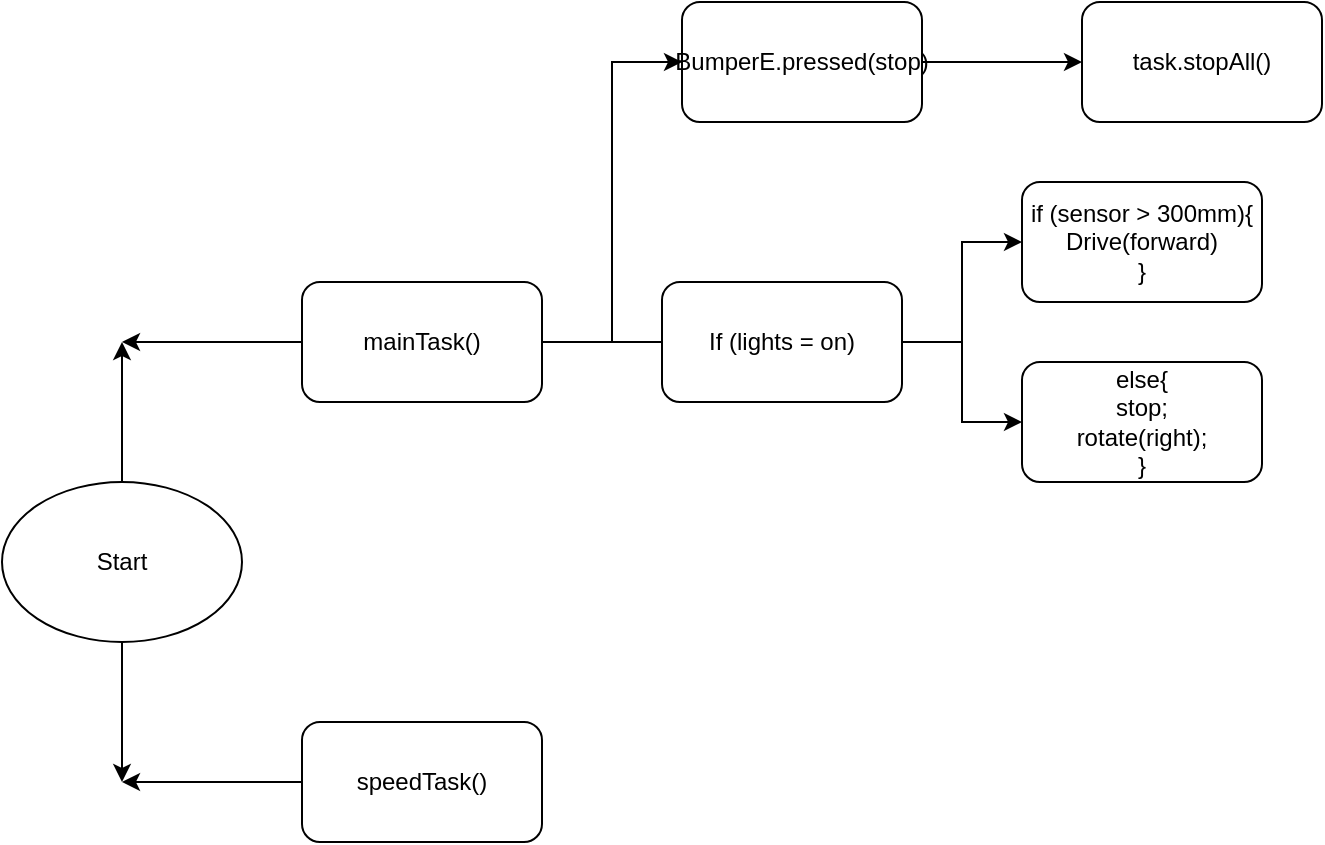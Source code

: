 <mxfile version="20.8.5" type="github">
  <diagram id="Hh9mBltEBBYd4GxImdHt" name="Page-1">
    <mxGraphModel dx="1434" dy="788" grid="1" gridSize="10" guides="1" tooltips="1" connect="1" arrows="1" fold="1" page="1" pageScale="1" pageWidth="850" pageHeight="1100" math="0" shadow="0">
      <root>
        <mxCell id="0" />
        <mxCell id="1" parent="0" />
        <mxCell id="cPJrAUq1hi2ilmZjBuvy-9" style="edgeStyle=orthogonalEdgeStyle;rounded=0;orthogonalLoop=1;jettySize=auto;html=1;" edge="1" parent="1" source="cPJrAUq1hi2ilmZjBuvy-1">
          <mxGeometry relative="1" as="geometry">
            <mxPoint x="130" y="190" as="targetPoint" />
          </mxGeometry>
        </mxCell>
        <mxCell id="cPJrAUq1hi2ilmZjBuvy-11" style="edgeStyle=orthogonalEdgeStyle;rounded=0;orthogonalLoop=1;jettySize=auto;html=1;" edge="1" parent="1" source="cPJrAUq1hi2ilmZjBuvy-1">
          <mxGeometry relative="1" as="geometry">
            <mxPoint x="130" y="410" as="targetPoint" />
          </mxGeometry>
        </mxCell>
        <mxCell id="cPJrAUq1hi2ilmZjBuvy-1" value="Start" style="ellipse;whiteSpace=wrap;html=1;" vertex="1" parent="1">
          <mxGeometry x="70" y="260" width="120" height="80" as="geometry" />
        </mxCell>
        <mxCell id="cPJrAUq1hi2ilmZjBuvy-10" style="edgeStyle=orthogonalEdgeStyle;rounded=0;orthogonalLoop=1;jettySize=auto;html=1;" edge="1" parent="1" source="cPJrAUq1hi2ilmZjBuvy-2">
          <mxGeometry relative="1" as="geometry">
            <mxPoint x="130" y="190" as="targetPoint" />
          </mxGeometry>
        </mxCell>
        <mxCell id="cPJrAUq1hi2ilmZjBuvy-14" style="edgeStyle=orthogonalEdgeStyle;rounded=0;orthogonalLoop=1;jettySize=auto;html=1;entryX=0;entryY=0.5;entryDx=0;entryDy=0;" edge="1" parent="1" source="cPJrAUq1hi2ilmZjBuvy-2" target="cPJrAUq1hi2ilmZjBuvy-13">
          <mxGeometry relative="1" as="geometry" />
        </mxCell>
        <mxCell id="cPJrAUq1hi2ilmZjBuvy-2" value="mainTask()" style="rounded=1;whiteSpace=wrap;html=1;" vertex="1" parent="1">
          <mxGeometry x="220" y="160" width="120" height="60" as="geometry" />
        </mxCell>
        <mxCell id="cPJrAUq1hi2ilmZjBuvy-12" style="edgeStyle=orthogonalEdgeStyle;rounded=0;orthogonalLoop=1;jettySize=auto;html=1;" edge="1" parent="1" source="cPJrAUq1hi2ilmZjBuvy-3">
          <mxGeometry relative="1" as="geometry">
            <mxPoint x="130" y="410" as="targetPoint" />
          </mxGeometry>
        </mxCell>
        <mxCell id="cPJrAUq1hi2ilmZjBuvy-3" value="speedTask()" style="rounded=1;whiteSpace=wrap;html=1;" vertex="1" parent="1">
          <mxGeometry x="220" y="380" width="120" height="60" as="geometry" />
        </mxCell>
        <mxCell id="cPJrAUq1hi2ilmZjBuvy-4" value="if (sensor &amp;gt; 300mm){&lt;br&gt;Drive(forward)&lt;br&gt;}" style="rounded=1;whiteSpace=wrap;html=1;" vertex="1" parent="1">
          <mxGeometry x="580" y="110" width="120" height="60" as="geometry" />
        </mxCell>
        <mxCell id="cPJrAUq1hi2ilmZjBuvy-5" value="else{&lt;br&gt;stop;&lt;br&gt;rotate(right);&lt;br&gt;}" style="rounded=1;whiteSpace=wrap;html=1;" vertex="1" parent="1">
          <mxGeometry x="580" y="200" width="120" height="60" as="geometry" />
        </mxCell>
        <mxCell id="cPJrAUq1hi2ilmZjBuvy-16" value="" style="edgeStyle=orthogonalEdgeStyle;rounded=0;orthogonalLoop=1;jettySize=auto;html=1;" edge="1" parent="1" source="cPJrAUq1hi2ilmZjBuvy-13" target="cPJrAUq1hi2ilmZjBuvy-15">
          <mxGeometry relative="1" as="geometry" />
        </mxCell>
        <mxCell id="cPJrAUq1hi2ilmZjBuvy-13" value="BumperE.pressed(stop)" style="rounded=1;whiteSpace=wrap;html=1;" vertex="1" parent="1">
          <mxGeometry x="410" y="20" width="120" height="60" as="geometry" />
        </mxCell>
        <mxCell id="cPJrAUq1hi2ilmZjBuvy-15" value="task.stopAll()" style="whiteSpace=wrap;html=1;rounded=1;" vertex="1" parent="1">
          <mxGeometry x="610" y="20" width="120" height="60" as="geometry" />
        </mxCell>
        <mxCell id="cPJrAUq1hi2ilmZjBuvy-18" value="" style="edgeStyle=orthogonalEdgeStyle;rounded=0;orthogonalLoop=1;jettySize=auto;html=1;endArrow=none;" edge="1" parent="1" source="cPJrAUq1hi2ilmZjBuvy-2" target="cPJrAUq1hi2ilmZjBuvy-17">
          <mxGeometry relative="1" as="geometry">
            <mxPoint x="340" y="190" as="sourcePoint" />
            <mxPoint x="530" y="130" as="targetPoint" />
          </mxGeometry>
        </mxCell>
        <mxCell id="cPJrAUq1hi2ilmZjBuvy-19" style="edgeStyle=orthogonalEdgeStyle;rounded=0;orthogonalLoop=1;jettySize=auto;html=1;" edge="1" parent="1" source="cPJrAUq1hi2ilmZjBuvy-17" target="cPJrAUq1hi2ilmZjBuvy-4">
          <mxGeometry relative="1" as="geometry" />
        </mxCell>
        <mxCell id="cPJrAUq1hi2ilmZjBuvy-20" style="edgeStyle=orthogonalEdgeStyle;rounded=0;orthogonalLoop=1;jettySize=auto;html=1;" edge="1" parent="1" source="cPJrAUq1hi2ilmZjBuvy-17" target="cPJrAUq1hi2ilmZjBuvy-5">
          <mxGeometry relative="1" as="geometry" />
        </mxCell>
        <mxCell id="cPJrAUq1hi2ilmZjBuvy-17" value="If (lights = on)" style="rounded=1;whiteSpace=wrap;html=1;" vertex="1" parent="1">
          <mxGeometry x="400" y="160" width="120" height="60" as="geometry" />
        </mxCell>
      </root>
    </mxGraphModel>
  </diagram>
</mxfile>
